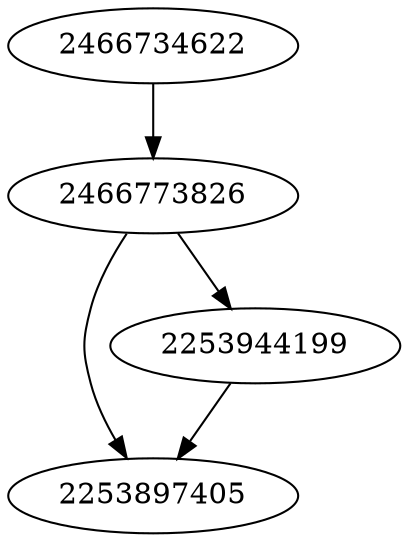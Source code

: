 strict digraph  {
2466773826;
2253897405;
2466734622;
2253944199;
2466773826 -> 2253897405;
2466773826 -> 2253944199;
2466734622 -> 2466773826;
2253944199 -> 2253897405;
}
